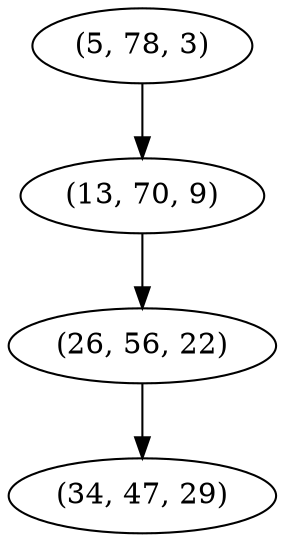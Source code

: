 digraph tree {
    "(5, 78, 3)";
    "(13, 70, 9)";
    "(26, 56, 22)";
    "(34, 47, 29)";
    "(5, 78, 3)" -> "(13, 70, 9)";
    "(13, 70, 9)" -> "(26, 56, 22)";
    "(26, 56, 22)" -> "(34, 47, 29)";
}
